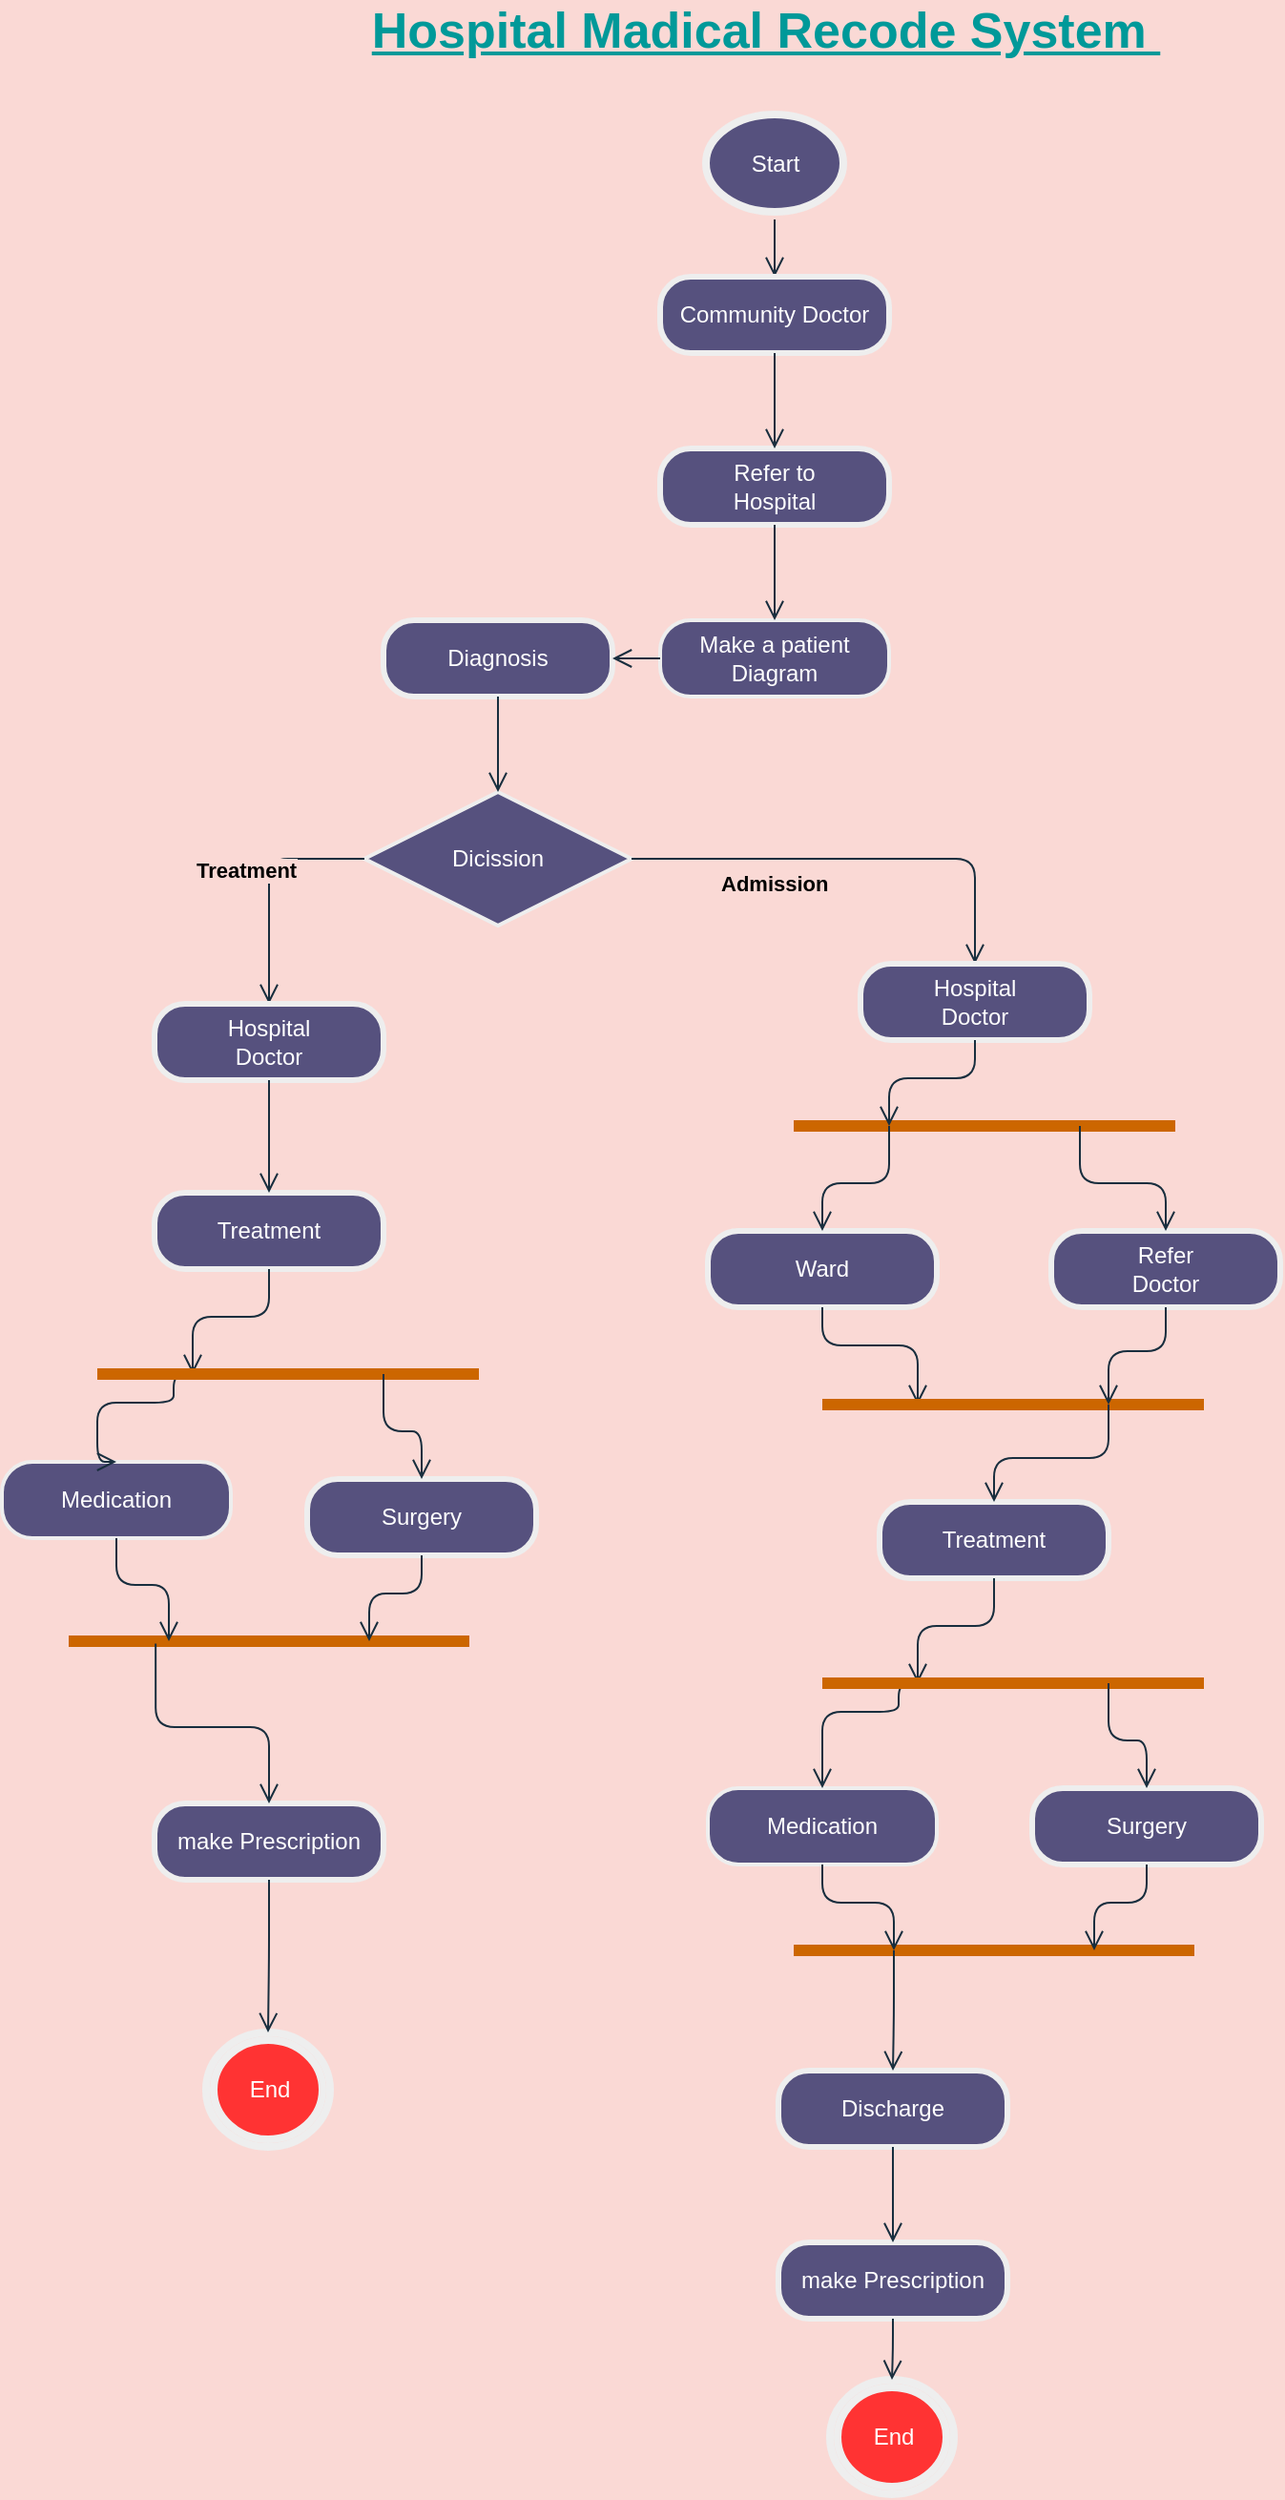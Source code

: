 <mxfile>
    <diagram id="38HoPxayxWLjPCFsXZrD" name="Page-1">
        <mxGraphModel dx="1228" dy="456" grid="1" gridSize="10" guides="1" tooltips="1" connect="1" arrows="1" fold="1" page="1" pageScale="1" pageWidth="850" pageHeight="1100" background="#FAD9D5" math="0" shadow="0">
            <root>
                <mxCell id="0"/>
                <mxCell id="1" parent="0"/>
                <mxCell id="5" value="Start" style="ellipse;html=1;shape=startState;fillColor=#56517E;strokeColor=#EEEEEE;fontColor=#FFFFFF;strokeWidth=4;" vertex="1" parent="1">
                    <mxGeometry x="375" y="70" width="80" height="59" as="geometry"/>
                </mxCell>
                <mxCell id="6" value="" style="edgeStyle=orthogonalEdgeStyle;html=1;verticalAlign=bottom;endArrow=open;endSize=8;strokeColor=#182E3E;entryX=0.5;entryY=0;entryDx=0;entryDy=0;labelBackgroundColor=#FAD9D5;" edge="1" source="5" parent="1" target="7">
                    <mxGeometry relative="1" as="geometry">
                        <mxPoint x="415" y="179" as="targetPoint"/>
                    </mxGeometry>
                </mxCell>
                <mxCell id="7" value="Community Doctor" style="rounded=1;whiteSpace=wrap;html=1;arcSize=40;fontColor=#FFFFFF;fillColor=#56517E;strokeColor=#EEEEEE;strokeWidth=3;" vertex="1" parent="1">
                    <mxGeometry x="355" y="159" width="120" height="40" as="geometry"/>
                </mxCell>
                <mxCell id="9" value="Refer to&lt;br&gt;Hospital" style="rounded=1;whiteSpace=wrap;html=1;arcSize=40;fontColor=#FFFFFF;fillColor=#56517E;strokeColor=#EEEEEE;strokeWidth=3;" vertex="1" parent="1">
                    <mxGeometry x="355" y="249" width="120" height="40" as="geometry"/>
                </mxCell>
                <mxCell id="13" value="" style="edgeStyle=orthogonalEdgeStyle;html=1;verticalAlign=bottom;endArrow=open;endSize=8;strokeColor=#182E3E;entryX=0.5;entryY=0;entryDx=0;entryDy=0;exitX=0.5;exitY=1;exitDx=0;exitDy=0;labelBackgroundColor=#FAD9D5;" edge="1" parent="1" source="7" target="9">
                    <mxGeometry relative="1" as="geometry">
                        <mxPoint x="425" y="169" as="targetPoint"/>
                        <mxPoint x="425" y="119" as="sourcePoint"/>
                    </mxGeometry>
                </mxCell>
                <mxCell id="14" value="Make a patient&lt;br&gt;Diagram" style="rounded=1;whiteSpace=wrap;html=1;arcSize=40;fontColor=#FFFFFF;fillColor=#56517E;strokeColor=#EEEEEE;strokeWidth=2;" vertex="1" parent="1">
                    <mxGeometry x="355" y="339" width="120" height="40" as="geometry"/>
                </mxCell>
                <mxCell id="16" value="" style="edgeStyle=orthogonalEdgeStyle;html=1;verticalAlign=bottom;endArrow=open;endSize=8;strokeColor=#182E3E;entryX=0.5;entryY=0;entryDx=0;entryDy=0;exitX=0.5;exitY=1;exitDx=0;exitDy=0;labelBackgroundColor=#FAD9D5;" edge="1" parent="1" source="9" target="14">
                    <mxGeometry relative="1" as="geometry">
                        <mxPoint x="425" y="259" as="targetPoint"/>
                        <mxPoint x="425" y="209" as="sourcePoint"/>
                    </mxGeometry>
                </mxCell>
                <mxCell id="17" value="Diagnosis" style="rounded=1;whiteSpace=wrap;html=1;arcSize=40;fontColor=#FFFFFF;fillColor=#56517E;strokeColor=#EEEEEE;strokeWidth=3;" vertex="1" parent="1">
                    <mxGeometry x="210" y="339" width="120" height="40" as="geometry"/>
                </mxCell>
                <mxCell id="19" value="" style="edgeStyle=orthogonalEdgeStyle;html=1;verticalAlign=bottom;endArrow=open;endSize=8;strokeColor=#182E3E;entryX=1;entryY=0.5;entryDx=0;entryDy=0;exitX=0;exitY=0.5;exitDx=0;exitDy=0;labelBackgroundColor=#FAD9D5;" edge="1" parent="1" source="14" target="17">
                    <mxGeometry relative="1" as="geometry">
                        <mxPoint x="425" y="349" as="targetPoint"/>
                        <mxPoint x="425" y="299" as="sourcePoint"/>
                    </mxGeometry>
                </mxCell>
                <mxCell id="20" value="Treatment" style="rounded=1;whiteSpace=wrap;html=1;arcSize=40;fontColor=#FFFFFF;fillColor=#56517E;strokeColor=#EEEEEE;strokeWidth=3;" vertex="1" parent="1">
                    <mxGeometry x="90" y="639" width="120" height="40" as="geometry"/>
                </mxCell>
                <mxCell id="24" value="Surgery" style="rounded=1;whiteSpace=wrap;html=1;arcSize=40;fontColor=#FFFFFF;fillColor=#56517E;strokeColor=#EEEEEE;strokeWidth=3;" vertex="1" parent="1">
                    <mxGeometry x="170" y="789" width="120" height="40" as="geometry"/>
                </mxCell>
                <mxCell id="25" value="Medication" style="rounded=1;whiteSpace=wrap;html=1;arcSize=40;fontColor=#FFFFFF;fillColor=#56517E;strokeColor=#EEEEEE;strokeWidth=2;" vertex="1" parent="1">
                    <mxGeometry x="10" y="780" width="120" height="40" as="geometry"/>
                </mxCell>
                <mxCell id="26" value="" style="edgeStyle=orthogonalEdgeStyle;html=1;verticalAlign=bottom;endArrow=open;endSize=8;strokeColor=#182E3E;exitX=0.25;exitY=0.5;exitDx=0;exitDy=0;exitPerimeter=0;labelBackgroundColor=#FAD9D5;entryX=0.5;entryY=0;entryDx=0;entryDy=0;" edge="1" parent="1" source="30" target="25">
                    <mxGeometry relative="1" as="geometry">
                        <mxPoint x="60" y="789" as="targetPoint"/>
                        <mxPoint x="150" y="859" as="sourcePoint"/>
                        <Array as="points">
                            <mxPoint x="100" y="734"/>
                            <mxPoint x="100" y="749"/>
                            <mxPoint x="60" y="749"/>
                        </Array>
                    </mxGeometry>
                </mxCell>
                <mxCell id="27" value="" style="edgeStyle=orthogonalEdgeStyle;html=1;verticalAlign=bottom;endArrow=open;endSize=8;strokeColor=#182E3E;exitX=0.5;exitY=1;exitDx=0;exitDy=0;entryX=0.25;entryY=0.5;entryDx=0;entryDy=0;entryPerimeter=0;labelBackgroundColor=#FAD9D5;" edge="1" parent="1" source="20" target="30">
                    <mxGeometry relative="1" as="geometry">
                        <mxPoint x="140" y="704" as="targetPoint"/>
                        <mxPoint x="475" y="489" as="sourcePoint"/>
                    </mxGeometry>
                </mxCell>
                <mxCell id="29" value="make Prescription" style="rounded=1;whiteSpace=wrap;html=1;arcSize=40;fontColor=#FFFFFF;fillColor=#56517E;strokeColor=#EEEEEE;strokeWidth=3;" vertex="1" parent="1">
                    <mxGeometry x="90" y="959" width="120" height="40" as="geometry"/>
                </mxCell>
                <mxCell id="30" value="" style="shape=line;html=1;strokeWidth=6;fillColor=#56517E;fontColor=#FFFFFF;strokeColor=#CC6600;" vertex="1" parent="1">
                    <mxGeometry x="60" y="729" width="200" height="10" as="geometry"/>
                </mxCell>
                <mxCell id="32" value="" style="edgeStyle=orthogonalEdgeStyle;html=1;verticalAlign=bottom;endArrow=open;endSize=8;strokeColor=#182E3E;exitX=0.75;exitY=0.5;exitDx=0;exitDy=0;exitPerimeter=0;entryX=0.5;entryY=0;entryDx=0;entryDy=0;labelBackgroundColor=#FAD9D5;" edge="1" parent="1" source="30" target="24">
                    <mxGeometry relative="1" as="geometry">
                        <mxPoint x="230" y="759" as="targetPoint"/>
                        <mxPoint x="310" y="729" as="sourcePoint"/>
                    </mxGeometry>
                </mxCell>
                <mxCell id="33" value="" style="shape=line;html=1;strokeWidth=6;fillColor=#56517E;fontColor=#FFFFFF;strokeColor=#CC6600;" vertex="1" parent="1">
                    <mxGeometry x="45" y="869" width="210" height="10" as="geometry"/>
                </mxCell>
                <mxCell id="35" value="" style="edgeStyle=orthogonalEdgeStyle;html=1;verticalAlign=bottom;endArrow=open;endSize=8;strokeColor=#182E3E;entryX=0.25;entryY=0.5;entryDx=0;entryDy=0;entryPerimeter=0;labelBackgroundColor=#FAD9D5;exitX=0.5;exitY=1;exitDx=0;exitDy=0;" edge="1" parent="1" source="25" target="33">
                    <mxGeometry relative="1" as="geometry">
                        <mxPoint x="160" y="969" as="targetPoint"/>
                        <mxPoint x="60" y="829" as="sourcePoint"/>
                        <Array as="points"/>
                    </mxGeometry>
                </mxCell>
                <mxCell id="36" value="" style="edgeStyle=orthogonalEdgeStyle;html=1;verticalAlign=bottom;endArrow=open;endSize=8;strokeColor=#182E3E;entryX=0.75;entryY=0.5;entryDx=0;entryDy=0;entryPerimeter=0;exitX=0.5;exitY=1;exitDx=0;exitDy=0;labelBackgroundColor=#FAD9D5;" edge="1" parent="1" source="24" target="33">
                    <mxGeometry relative="1" as="geometry">
                        <mxPoint x="300" y="939" as="targetPoint"/>
                        <mxPoint x="300" y="859" as="sourcePoint"/>
                        <Array as="points"/>
                    </mxGeometry>
                </mxCell>
                <mxCell id="37" value="Dicission" style="rhombus;whiteSpace=wrap;html=1;fillColor=#56517E;strokeColor=#EEEEEE;fontColor=#FFFFFF;strokeWidth=2;" vertex="1" parent="1">
                    <mxGeometry x="200" y="429" width="140" height="70" as="geometry"/>
                </mxCell>
                <mxCell id="39" value="&lt;b&gt;Treatment&lt;/b&gt;" style="edgeStyle=orthogonalEdgeStyle;html=1;align=left;verticalAlign=top;endArrow=open;endSize=8;strokeColor=#182E3E;exitX=0;exitY=0.5;exitDx=0;exitDy=0;labelBackgroundColor=#FAD9D5;entryX=0.5;entryY=0;entryDx=0;entryDy=0;" edge="1" source="37" parent="1" target="82">
                    <mxGeometry x="0.052" y="-47" relative="1" as="geometry">
                        <mxPoint x="150" y="520" as="targetPoint"/>
                        <Array as="points">
                            <mxPoint x="150" y="464"/>
                        </Array>
                        <mxPoint x="7" y="-24" as="offset"/>
                    </mxGeometry>
                </mxCell>
                <mxCell id="40" value="&lt;b&gt;Admission&lt;/b&gt;" style="edgeStyle=orthogonalEdgeStyle;html=1;align=left;verticalAlign=top;endArrow=open;endSize=8;strokeColor=#182E3E;exitX=1;exitY=0.5;exitDx=0;exitDy=0;entryX=0.5;entryY=0;entryDx=0;entryDy=0;labelBackgroundColor=#FAD9D5;" edge="1" parent="1" source="37" target="45">
                    <mxGeometry x="-0.619" relative="1" as="geometry">
                        <mxPoint x="510" y="504" as="targetPoint"/>
                        <mxPoint x="510" y="454" as="sourcePoint"/>
                        <mxPoint as="offset"/>
                    </mxGeometry>
                </mxCell>
                <mxCell id="41" value="" style="edgeStyle=orthogonalEdgeStyle;html=1;verticalAlign=bottom;endArrow=open;endSize=8;strokeColor=#182E3E;exitX=0.5;exitY=1;exitDx=0;exitDy=0;entryX=0.5;entryY=0;entryDx=0;entryDy=0;labelBackgroundColor=#FAD9D5;" edge="1" parent="1" source="17" target="37">
                    <mxGeometry relative="1" as="geometry">
                        <mxPoint x="300" y="419" as="targetPoint"/>
                        <mxPoint x="260" y="394" as="sourcePoint"/>
                    </mxGeometry>
                </mxCell>
                <mxCell id="42" value="&lt;font color=&quot;#ffffff&quot;&gt;End&lt;/font&gt;" style="ellipse;html=1;shape=endState;strokeColor=#EEEEEE;fontColor=#FFFFFF;strokeWidth=4;fillColor=#FF3333;" vertex="1" parent="1">
                    <mxGeometry x="117" y="1079" width="65" height="60" as="geometry"/>
                </mxCell>
                <mxCell id="44" value="" style="edgeStyle=orthogonalEdgeStyle;html=1;verticalAlign=bottom;endArrow=open;endSize=8;strokeColor=#182E3E;entryX=0.5;entryY=0;entryDx=0;entryDy=0;exitX=0.5;exitY=1;exitDx=0;exitDy=0;labelBackgroundColor=#FAD9D5;" edge="1" parent="1" source="29" target="42">
                    <mxGeometry relative="1" as="geometry">
                        <mxPoint x="160" y="969" as="targetPoint"/>
                        <mxPoint x="160" y="889" as="sourcePoint"/>
                        <Array as="points"/>
                    </mxGeometry>
                </mxCell>
                <mxCell id="45" value="Hospital&lt;br&gt;Doctor" style="rounded=1;whiteSpace=wrap;html=1;arcSize=40;fontColor=#FFFFFF;fillColor=#56517E;strokeColor=#EEEEEE;strokeWidth=3;" vertex="1" parent="1">
                    <mxGeometry x="460" y="519" width="120" height="40" as="geometry"/>
                </mxCell>
                <mxCell id="46" value="Ward" style="rounded=1;whiteSpace=wrap;html=1;arcSize=40;fontColor=#FFFFFF;fillColor=#56517E;strokeColor=#EEEEEE;strokeWidth=3;" vertex="1" parent="1">
                    <mxGeometry x="380" y="659" width="120" height="40" as="geometry"/>
                </mxCell>
                <mxCell id="47" value="Refer&lt;br&gt;Doctor" style="rounded=1;whiteSpace=wrap;html=1;arcSize=40;fontColor=#FFFFFF;fillColor=#56517E;strokeColor=#EEEEEE;strokeWidth=3;" vertex="1" parent="1">
                    <mxGeometry x="560" y="659" width="120" height="40" as="geometry"/>
                </mxCell>
                <mxCell id="48" value="" style="shape=line;html=1;strokeWidth=6;fillColor=#56517E;fontColor=#FFFFFF;strokeColor=#CC6600;" vertex="1" parent="1">
                    <mxGeometry x="425" y="599" width="200" height="10" as="geometry"/>
                </mxCell>
                <mxCell id="50" value="" style="edgeStyle=orthogonalEdgeStyle;html=1;verticalAlign=bottom;endArrow=open;endSize=8;strokeColor=#182E3E;entryX=0.5;entryY=0;entryDx=0;entryDy=0;exitX=0.25;exitY=0.5;exitDx=0;exitDy=0;exitPerimeter=0;labelBackgroundColor=#FAD9D5;" edge="1" parent="1" source="48" target="46">
                    <mxGeometry relative="1" as="geometry">
                        <mxPoint x="160" y="839" as="targetPoint"/>
                        <mxPoint x="160" y="759" as="sourcePoint"/>
                        <Array as="points"/>
                    </mxGeometry>
                </mxCell>
                <mxCell id="51" value="" style="edgeStyle=orthogonalEdgeStyle;html=1;verticalAlign=bottom;endArrow=open;endSize=8;strokeColor=#182E3E;entryX=0.25;entryY=0.5;entryDx=0;entryDy=0;exitX=0.5;exitY=1;exitDx=0;exitDy=0;entryPerimeter=0;labelBackgroundColor=#FAD9D5;" edge="1" parent="1" source="45" target="48">
                    <mxGeometry relative="1" as="geometry">
                        <mxPoint x="170" y="849" as="targetPoint"/>
                        <mxPoint x="170" y="769" as="sourcePoint"/>
                        <Array as="points"/>
                    </mxGeometry>
                </mxCell>
                <mxCell id="53" value="" style="edgeStyle=orthogonalEdgeStyle;html=1;verticalAlign=bottom;endArrow=open;endSize=8;strokeColor=#182E3E;entryX=0.5;entryY=0;entryDx=0;entryDy=0;exitX=0.75;exitY=0.5;exitDx=0;exitDy=0;exitPerimeter=0;labelBackgroundColor=#FAD9D5;" edge="1" parent="1" source="48" target="47">
                    <mxGeometry relative="1" as="geometry">
                        <mxPoint x="450" y="669" as="targetPoint"/>
                        <mxPoint x="485" y="614" as="sourcePoint"/>
                        <Array as="points"/>
                    </mxGeometry>
                </mxCell>
                <mxCell id="58" value="Treatment" style="rounded=1;whiteSpace=wrap;html=1;arcSize=40;fontColor=#FFFFFF;fillColor=#56517E;strokeColor=#EEEEEE;strokeWidth=3;" vertex="1" parent="1">
                    <mxGeometry x="470" y="801" width="120" height="40" as="geometry"/>
                </mxCell>
                <mxCell id="59" value="Surgery" style="rounded=1;whiteSpace=wrap;html=1;arcSize=40;fontColor=#FFFFFF;fillColor=#56517E;strokeColor=#EEEEEE;strokeWidth=3;" vertex="1" parent="1">
                    <mxGeometry x="550" y="951" width="120" height="40" as="geometry"/>
                </mxCell>
                <mxCell id="60" value="Medication" style="rounded=1;whiteSpace=wrap;html=1;arcSize=40;fontColor=#FFFFFF;fillColor=#56517E;strokeColor=#EEEEEE;strokeWidth=2;" vertex="1" parent="1">
                    <mxGeometry x="380" y="951" width="120" height="40" as="geometry"/>
                </mxCell>
                <mxCell id="61" value="" style="edgeStyle=orthogonalEdgeStyle;html=1;verticalAlign=bottom;endArrow=open;endSize=8;strokeColor=#182E3E;entryX=0.5;entryY=0;entryDx=0;entryDy=0;exitX=0.25;exitY=0.5;exitDx=0;exitDy=0;exitPerimeter=0;labelBackgroundColor=#FAD9D5;" edge="1" source="65" target="60" parent="1">
                    <mxGeometry relative="1" as="geometry">
                        <mxPoint x="500" y="1021" as="targetPoint"/>
                        <mxPoint x="530" y="1021" as="sourcePoint"/>
                        <Array as="points">
                            <mxPoint x="480" y="911"/>
                            <mxPoint x="440" y="911"/>
                        </Array>
                    </mxGeometry>
                </mxCell>
                <mxCell id="62" value="" style="edgeStyle=orthogonalEdgeStyle;html=1;verticalAlign=bottom;endArrow=open;endSize=8;strokeColor=#182E3E;exitX=0.5;exitY=1;exitDx=0;exitDy=0;entryX=0.25;entryY=0.5;entryDx=0;entryDy=0;entryPerimeter=0;labelBackgroundColor=#FAD9D5;" edge="1" source="58" target="65" parent="1">
                    <mxGeometry relative="1" as="geometry">
                        <mxPoint x="520" y="866" as="targetPoint"/>
                        <mxPoint x="855" y="651" as="sourcePoint"/>
                    </mxGeometry>
                </mxCell>
                <mxCell id="64" value="make Prescription" style="rounded=1;whiteSpace=wrap;html=1;arcSize=40;fontColor=#FFFFFF;fillColor=#56517E;strokeColor=#EEEEEE;strokeWidth=3;" vertex="1" parent="1">
                    <mxGeometry x="417" y="1189" width="120" height="40" as="geometry"/>
                </mxCell>
                <mxCell id="65" value="" style="shape=line;html=1;strokeWidth=6;fillColor=#56517E;fontColor=#FFFFFF;strokeColor=#CC6600;" vertex="1" parent="1">
                    <mxGeometry x="440" y="891" width="200" height="10" as="geometry"/>
                </mxCell>
                <mxCell id="66" value="" style="edgeStyle=orthogonalEdgeStyle;html=1;verticalAlign=bottom;endArrow=open;endSize=8;strokeColor=#182E3E;exitX=0.75;exitY=0.5;exitDx=0;exitDy=0;exitPerimeter=0;entryX=0.5;entryY=0;entryDx=0;entryDy=0;labelBackgroundColor=#FAD9D5;" edge="1" source="65" target="59" parent="1">
                    <mxGeometry relative="1" as="geometry">
                        <mxPoint x="610" y="921" as="targetPoint"/>
                        <mxPoint x="690" y="891" as="sourcePoint"/>
                    </mxGeometry>
                </mxCell>
                <mxCell id="67" value="" style="shape=line;html=1;strokeWidth=6;fillColor=#56517E;fontColor=#FFFFFF;strokeColor=#CC6600;" vertex="1" parent="1">
                    <mxGeometry x="425" y="1031" width="210" height="10" as="geometry"/>
                </mxCell>
                <mxCell id="69" value="" style="edgeStyle=orthogonalEdgeStyle;html=1;verticalAlign=bottom;endArrow=open;endSize=8;strokeColor=#182E3E;entryX=0.25;entryY=0.5;entryDx=0;entryDy=0;exitX=0.5;exitY=1;exitDx=0;exitDy=0;entryPerimeter=0;labelBackgroundColor=#FAD9D5;" edge="1" source="60" target="67" parent="1">
                    <mxGeometry relative="1" as="geometry">
                        <mxPoint x="540" y="1131" as="targetPoint"/>
                        <mxPoint x="540" y="1051" as="sourcePoint"/>
                        <Array as="points"/>
                    </mxGeometry>
                </mxCell>
                <mxCell id="70" value="" style="edgeStyle=orthogonalEdgeStyle;html=1;verticalAlign=bottom;endArrow=open;endSize=8;strokeColor=#182E3E;entryX=0.75;entryY=0.5;entryDx=0;entryDy=0;entryPerimeter=0;exitX=0.5;exitY=1;exitDx=0;exitDy=0;labelBackgroundColor=#FAD9D5;" edge="1" source="59" target="67" parent="1">
                    <mxGeometry relative="1" as="geometry">
                        <mxPoint x="680" y="1101" as="targetPoint"/>
                        <mxPoint x="680" y="1021" as="sourcePoint"/>
                        <Array as="points"/>
                    </mxGeometry>
                </mxCell>
                <mxCell id="71" value="&lt;font color=&quot;#ffffff&quot;&gt;End&lt;/font&gt;" style="ellipse;html=1;shape=endState;strokeColor=#EEEEEE;fontColor=#FFFFFF;strokeWidth=4;fillColor=#FF3333;" vertex="1" parent="1">
                    <mxGeometry x="444" y="1261" width="65" height="60" as="geometry"/>
                </mxCell>
                <mxCell id="72" value="" style="edgeStyle=orthogonalEdgeStyle;html=1;verticalAlign=bottom;endArrow=open;endSize=8;strokeColor=#182E3E;entryX=0.5;entryY=0;entryDx=0;entryDy=0;exitX=0.5;exitY=1;exitDx=0;exitDy=0;labelBackgroundColor=#FAD9D5;" edge="1" source="64" target="71" parent="1">
                    <mxGeometry relative="1" as="geometry">
                        <mxPoint x="487" y="1151" as="targetPoint"/>
                        <mxPoint x="487" y="1071" as="sourcePoint"/>
                        <Array as="points"/>
                    </mxGeometry>
                </mxCell>
                <mxCell id="73" value="" style="edgeStyle=orthogonalEdgeStyle;html=1;verticalAlign=bottom;endArrow=open;endSize=8;strokeColor=#182E3E;entryX=0.25;entryY=0.5;entryDx=0;entryDy=0;exitX=0.5;exitY=1;exitDx=0;exitDy=0;entryPerimeter=0;labelBackgroundColor=#FAD9D5;" edge="1" source="46" parent="1" target="74">
                    <mxGeometry relative="1" as="geometry">
                        <mxPoint x="440" y="789" as="targetPoint"/>
                        <mxPoint x="530" y="859" as="sourcePoint"/>
                        <Array as="points">
                            <mxPoint x="440" y="719"/>
                            <mxPoint x="490" y="719"/>
                        </Array>
                    </mxGeometry>
                </mxCell>
                <mxCell id="74" value="" style="shape=line;html=1;strokeWidth=6;fillColor=#56517E;fontColor=#FFFFFF;strokeColor=#CC6600;" vertex="1" parent="1">
                    <mxGeometry x="440" y="745" width="200" height="10" as="geometry"/>
                </mxCell>
                <mxCell id="75" value="" style="edgeStyle=orthogonalEdgeStyle;html=1;verticalAlign=bottom;endArrow=open;endSize=8;strokeColor=#182E3E;exitX=0.5;exitY=1;exitDx=0;exitDy=0;entryX=0.75;entryY=0.5;entryDx=0;entryDy=0;entryPerimeter=0;labelBackgroundColor=#FAD9D5;" edge="1" source="47" parent="1" target="74">
                    <mxGeometry relative="1" as="geometry">
                        <mxPoint x="610" y="789" as="targetPoint"/>
                        <mxPoint x="690" y="729" as="sourcePoint"/>
                    </mxGeometry>
                </mxCell>
                <mxCell id="76" value="" style="edgeStyle=orthogonalEdgeStyle;html=1;verticalAlign=bottom;endArrow=open;endSize=8;strokeColor=#182E3E;exitX=0.75;exitY=0.5;exitDx=0;exitDy=0;entryX=0.5;entryY=0;entryDx=0;entryDy=0;exitPerimeter=0;labelBackgroundColor=#FAD9D5;" edge="1" parent="1" source="74" target="58">
                    <mxGeometry relative="1" as="geometry">
                        <mxPoint x="600" y="744" as="targetPoint"/>
                        <mxPoint x="630" y="709" as="sourcePoint"/>
                    </mxGeometry>
                </mxCell>
                <mxCell id="77" value="Discharge" style="rounded=1;whiteSpace=wrap;html=1;arcSize=40;fontColor=#FFFFFF;fillColor=#56517E;strokeColor=#EEEEEE;strokeWidth=3;" vertex="1" parent="1">
                    <mxGeometry x="417" y="1099" width="120" height="40" as="geometry"/>
                </mxCell>
                <mxCell id="78" value="" style="edgeStyle=orthogonalEdgeStyle;html=1;verticalAlign=bottom;endArrow=open;endSize=8;strokeColor=#182E3E;entryX=0.5;entryY=0;entryDx=0;entryDy=0;exitX=0.25;exitY=0.5;exitDx=0;exitDy=0;exitPerimeter=0;labelBackgroundColor=#FAD9D5;" edge="1" parent="1" source="67" target="77">
                    <mxGeometry relative="1" as="geometry">
                        <mxPoint x="592.5" y="1046" as="targetPoint"/>
                        <mxPoint x="620" y="1001" as="sourcePoint"/>
                        <Array as="points"/>
                    </mxGeometry>
                </mxCell>
                <mxCell id="79" value="" style="edgeStyle=orthogonalEdgeStyle;html=1;verticalAlign=bottom;endArrow=open;endSize=8;strokeColor=#182E3E;entryX=0.5;entryY=0;entryDx=0;entryDy=0;exitX=0.5;exitY=1;exitDx=0;exitDy=0;labelBackgroundColor=#FAD9D5;" edge="1" parent="1" source="77" target="64">
                    <mxGeometry relative="1" as="geometry">
                        <mxPoint x="484.47" y="1182" as="targetPoint"/>
                        <mxPoint x="484.97" y="1119" as="sourcePoint"/>
                        <Array as="points"/>
                    </mxGeometry>
                </mxCell>
                <mxCell id="81" value="&lt;b&gt;&lt;font style=&quot;font-size: 26px&quot; color=&quot;#009999&quot;&gt;&lt;u&gt;Hospital Madical Recode System&amp;nbsp;&lt;/u&gt;&lt;/font&gt;&lt;/b&gt;" style="text;html=1;align=center;verticalAlign=middle;resizable=0;points=[];autosize=1;strokeColor=none;fontColor=#FFFFFF;" vertex="1" parent="1">
                    <mxGeometry x="195" y="20" width="430" height="20" as="geometry"/>
                </mxCell>
                <mxCell id="82" value="Hospital&lt;br&gt;Doctor" style="rounded=1;whiteSpace=wrap;html=1;arcSize=40;fontColor=#FFFFFF;fillColor=#56517E;strokeColor=#EEEEEE;strokeWidth=3;" vertex="1" parent="1">
                    <mxGeometry x="90" y="540" width="120" height="40" as="geometry"/>
                </mxCell>
                <mxCell id="83" value="" style="edgeStyle=orthogonalEdgeStyle;html=1;verticalAlign=bottom;endArrow=open;endSize=8;strokeColor=#182E3E;entryX=0.5;entryY=0;entryDx=0;entryDy=0;exitX=0.5;exitY=1;exitDx=0;exitDy=0;labelBackgroundColor=#FAD9D5;" edge="1" parent="1" source="82" target="20">
                    <mxGeometry relative="1" as="geometry">
                        <mxPoint x="450" y="669" as="targetPoint"/>
                        <mxPoint x="485" y="614" as="sourcePoint"/>
                        <Array as="points"/>
                    </mxGeometry>
                </mxCell>
                <mxCell id="84" value="" style="edgeStyle=orthogonalEdgeStyle;html=1;verticalAlign=bottom;endArrow=open;endSize=8;strokeColor=#182E3E;entryX=0.5;entryY=0;entryDx=0;entryDy=0;exitX=0.217;exitY=0.619;exitDx=0;exitDy=0;labelBackgroundColor=#FAD9D5;exitPerimeter=0;" edge="1" parent="1" source="33" target="29">
                    <mxGeometry relative="1" as="geometry">
                        <mxPoint x="159.5" y="1089" as="targetPoint"/>
                        <mxPoint x="160" y="1009" as="sourcePoint"/>
                        <Array as="points"/>
                    </mxGeometry>
                </mxCell>
            </root>
        </mxGraphModel>
    </diagram>
</mxfile>